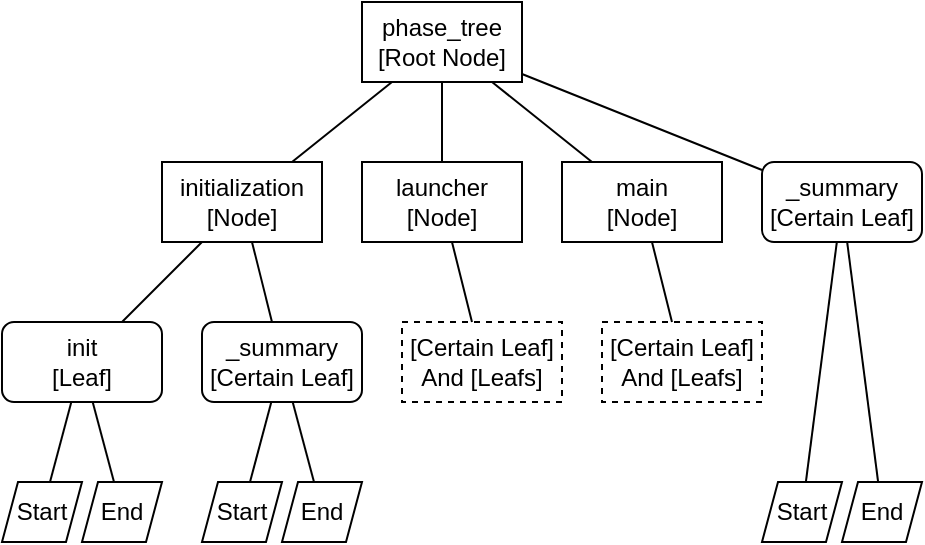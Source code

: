 <mxfile version="12.9.6" type="github">
  <diagram id="Ull_arlzXUi3eMXvQvcI" name="Page-1">
    <mxGraphModel dx="950" dy="435" grid="1" gridSize="10" guides="1" tooltips="1" connect="1" arrows="1" fold="1" page="1" pageScale="1" pageWidth="827" pageHeight="1169" math="0" shadow="0">
      <root>
        <mxCell id="0" />
        <mxCell id="1" parent="0" />
        <mxCell id="IJ-zU7nh_63_RIWm7HRf-1" value="phase_tree&lt;br&gt;[Root Node]" style="rounded=0;whiteSpace=wrap;html=1;fillColor=none;" vertex="1" parent="1">
          <mxGeometry x="200" y="40" width="80" height="40" as="geometry" />
        </mxCell>
        <mxCell id="IJ-zU7nh_63_RIWm7HRf-2" value="initialization&lt;br&gt;[Node]" style="rounded=0;whiteSpace=wrap;html=1;fillColor=none;" vertex="1" parent="1">
          <mxGeometry x="100" y="120" width="80" height="40" as="geometry" />
        </mxCell>
        <mxCell id="IJ-zU7nh_63_RIWm7HRf-3" value="launcher&lt;br&gt;[Node]" style="rounded=0;whiteSpace=wrap;html=1;fillColor=none;" vertex="1" parent="1">
          <mxGeometry x="200" y="120" width="80" height="40" as="geometry" />
        </mxCell>
        <mxCell id="IJ-zU7nh_63_RIWm7HRf-4" value="main&lt;br&gt;[Node]" style="rounded=0;whiteSpace=wrap;html=1;fillColor=none;" vertex="1" parent="1">
          <mxGeometry x="300" y="120" width="80" height="40" as="geometry" />
        </mxCell>
        <mxCell id="IJ-zU7nh_63_RIWm7HRf-5" value="" style="endArrow=none;html=1;" edge="1" parent="1" source="IJ-zU7nh_63_RIWm7HRf-2" target="IJ-zU7nh_63_RIWm7HRf-1">
          <mxGeometry width="50" height="50" relative="1" as="geometry">
            <mxPoint x="20" y="120" as="sourcePoint" />
            <mxPoint x="70" y="70" as="targetPoint" />
          </mxGeometry>
        </mxCell>
        <mxCell id="IJ-zU7nh_63_RIWm7HRf-6" value="" style="endArrow=none;html=1;" edge="1" parent="1" source="IJ-zU7nh_63_RIWm7HRf-3" target="IJ-zU7nh_63_RIWm7HRf-1">
          <mxGeometry width="50" height="50" relative="1" as="geometry">
            <mxPoint x="20" y="120" as="sourcePoint" />
            <mxPoint x="70" y="70" as="targetPoint" />
          </mxGeometry>
        </mxCell>
        <mxCell id="IJ-zU7nh_63_RIWm7HRf-7" value="" style="endArrow=none;html=1;" edge="1" parent="1" source="IJ-zU7nh_63_RIWm7HRf-4" target="IJ-zU7nh_63_RIWm7HRf-1">
          <mxGeometry width="50" height="50" relative="1" as="geometry">
            <mxPoint x="20" y="120" as="sourcePoint" />
            <mxPoint x="70" y="70" as="targetPoint" />
          </mxGeometry>
        </mxCell>
        <mxCell id="IJ-zU7nh_63_RIWm7HRf-8" value="_summary&lt;br&gt;[Certain Leaf]" style="rounded=1;whiteSpace=wrap;html=1;fillColor=none;" vertex="1" parent="1">
          <mxGeometry x="400" y="120" width="80" height="40" as="geometry" />
        </mxCell>
        <mxCell id="IJ-zU7nh_63_RIWm7HRf-9" value="" style="endArrow=none;html=1;" edge="1" parent="1" source="IJ-zU7nh_63_RIWm7HRf-8" target="IJ-zU7nh_63_RIWm7HRf-1">
          <mxGeometry width="50" height="50" relative="1" as="geometry">
            <mxPoint x="20" y="120" as="sourcePoint" />
            <mxPoint x="70" y="70" as="targetPoint" />
          </mxGeometry>
        </mxCell>
        <mxCell id="IJ-zU7nh_63_RIWm7HRf-10" value="_summary&lt;br&gt;[Certain Leaf]" style="rounded=1;whiteSpace=wrap;html=1;fillColor=none;" vertex="1" parent="1">
          <mxGeometry x="120" y="200" width="80" height="40" as="geometry" />
        </mxCell>
        <mxCell id="IJ-zU7nh_63_RIWm7HRf-11" value="init&lt;br&gt;[Leaf]" style="rounded=1;whiteSpace=wrap;html=1;fillColor=none;" vertex="1" parent="1">
          <mxGeometry x="20" y="200" width="80" height="40" as="geometry" />
        </mxCell>
        <mxCell id="IJ-zU7nh_63_RIWm7HRf-12" value="" style="endArrow=none;html=1;" edge="1" parent="1" source="IJ-zU7nh_63_RIWm7HRf-2" target="IJ-zU7nh_63_RIWm7HRf-11">
          <mxGeometry width="50" height="50" relative="1" as="geometry">
            <mxPoint x="20" y="120" as="sourcePoint" />
            <mxPoint x="70" y="70" as="targetPoint" />
          </mxGeometry>
        </mxCell>
        <mxCell id="IJ-zU7nh_63_RIWm7HRf-13" value="" style="endArrow=none;html=1;" edge="1" parent="1" source="IJ-zU7nh_63_RIWm7HRf-2" target="IJ-zU7nh_63_RIWm7HRf-10">
          <mxGeometry width="50" height="50" relative="1" as="geometry">
            <mxPoint x="20" y="120" as="sourcePoint" />
            <mxPoint x="70" y="70" as="targetPoint" />
          </mxGeometry>
        </mxCell>
        <mxCell id="IJ-zU7nh_63_RIWm7HRf-14" value="[Certain Leaf]&lt;br&gt;And [Leafs]" style="dashed=1;&#xa;rounded=1;whiteSpace=wrap;html=1;fillColor=none;" vertex="1" parent="1">
          <mxGeometry x="220" y="200" width="80" height="40" as="geometry" />
        </mxCell>
        <mxCell id="IJ-zU7nh_63_RIWm7HRf-15" value="" style="endArrow=none;html=1;" edge="1" parent="1" source="IJ-zU7nh_63_RIWm7HRf-3" target="IJ-zU7nh_63_RIWm7HRf-14">
          <mxGeometry width="50" height="50" relative="1" as="geometry">
            <mxPoint x="20" y="120" as="sourcePoint" />
            <mxPoint x="70" y="70" as="targetPoint" />
          </mxGeometry>
        </mxCell>
        <mxCell id="IJ-zU7nh_63_RIWm7HRf-16" value="[Certain Leaf]&lt;br&gt;And [Leafs]" style="dashed=1;&#xa;rounded=1;whiteSpace=wrap;html=1;fillColor=none;" vertex="1" parent="1">
          <mxGeometry x="320" y="200" width="80" height="40" as="geometry" />
        </mxCell>
        <mxCell id="IJ-zU7nh_63_RIWm7HRf-17" value="" style="endArrow=none;html=1;" edge="1" parent="1" source="IJ-zU7nh_63_RIWm7HRf-4" target="IJ-zU7nh_63_RIWm7HRf-16">
          <mxGeometry width="50" height="50" relative="1" as="geometry">
            <mxPoint x="20" y="120" as="sourcePoint" />
            <mxPoint x="70" y="70" as="targetPoint" />
          </mxGeometry>
        </mxCell>
        <mxCell id="IJ-zU7nh_63_RIWm7HRf-18" value="Start" style="shape=parallelogram;perimeter=parallelogramPerimeter;whiteSpace=wrap;html=1;dashed=0;fillColor=none;" vertex="1" parent="1">
          <mxGeometry x="20" y="280" width="40" height="30" as="geometry" />
        </mxCell>
        <mxCell id="IJ-zU7nh_63_RIWm7HRf-19" value="End" style="shape=parallelogram;perimeter=parallelogramPerimeter;whiteSpace=wrap;html=1;dashed=0;fillColor=none;" vertex="1" parent="1">
          <mxGeometry x="60" y="280" width="40" height="30" as="geometry" />
        </mxCell>
        <mxCell id="IJ-zU7nh_63_RIWm7HRf-22" value="" style="endArrow=none;html=1;" edge="1" parent="1" source="IJ-zU7nh_63_RIWm7HRf-18" target="IJ-zU7nh_63_RIWm7HRf-11">
          <mxGeometry width="50" height="50" relative="1" as="geometry">
            <mxPoint x="20" y="120" as="sourcePoint" />
            <mxPoint x="70" y="70" as="targetPoint" />
          </mxGeometry>
        </mxCell>
        <mxCell id="IJ-zU7nh_63_RIWm7HRf-23" value="" style="endArrow=none;html=1;" edge="1" parent="1" source="IJ-zU7nh_63_RIWm7HRf-19" target="IJ-zU7nh_63_RIWm7HRf-11">
          <mxGeometry width="50" height="50" relative="1" as="geometry">
            <mxPoint x="20" y="120" as="sourcePoint" />
            <mxPoint x="70" y="70" as="targetPoint" />
          </mxGeometry>
        </mxCell>
        <mxCell id="IJ-zU7nh_63_RIWm7HRf-24" value="Start" style="shape=parallelogram;perimeter=parallelogramPerimeter;whiteSpace=wrap;html=1;dashed=0;fillColor=none;" vertex="1" parent="1">
          <mxGeometry x="120" y="280" width="40" height="30" as="geometry" />
        </mxCell>
        <mxCell id="IJ-zU7nh_63_RIWm7HRf-25" value="End" style="shape=parallelogram;perimeter=parallelogramPerimeter;whiteSpace=wrap;html=1;dashed=0;fillColor=none;" vertex="1" parent="1">
          <mxGeometry x="160" y="280" width="40" height="30" as="geometry" />
        </mxCell>
        <mxCell id="IJ-zU7nh_63_RIWm7HRf-26" value="" style="endArrow=none;html=1;" edge="1" parent="1" source="IJ-zU7nh_63_RIWm7HRf-24" target="IJ-zU7nh_63_RIWm7HRf-10">
          <mxGeometry width="50" height="50" relative="1" as="geometry">
            <mxPoint x="20" y="120" as="sourcePoint" />
            <mxPoint x="70" y="70" as="targetPoint" />
          </mxGeometry>
        </mxCell>
        <mxCell id="IJ-zU7nh_63_RIWm7HRf-27" value="" style="endArrow=none;html=1;" edge="1" parent="1" source="IJ-zU7nh_63_RIWm7HRf-25" target="IJ-zU7nh_63_RIWm7HRf-10">
          <mxGeometry width="50" height="50" relative="1" as="geometry">
            <mxPoint x="20" y="120" as="sourcePoint" />
            <mxPoint x="70" y="70" as="targetPoint" />
          </mxGeometry>
        </mxCell>
        <mxCell id="IJ-zU7nh_63_RIWm7HRf-28" value="Start" style="shape=parallelogram;perimeter=parallelogramPerimeter;whiteSpace=wrap;html=1;dashed=0;fillColor=none;" vertex="1" parent="1">
          <mxGeometry x="400" y="280" width="40" height="30" as="geometry" />
        </mxCell>
        <mxCell id="IJ-zU7nh_63_RIWm7HRf-29" value="End" style="shape=parallelogram;perimeter=parallelogramPerimeter;whiteSpace=wrap;html=1;dashed=0;fillColor=none;" vertex="1" parent="1">
          <mxGeometry x="440" y="280" width="40" height="30" as="geometry" />
        </mxCell>
        <mxCell id="IJ-zU7nh_63_RIWm7HRf-30" value="" style="endArrow=none;html=1;" edge="1" parent="1" source="IJ-zU7nh_63_RIWm7HRf-29" target="IJ-zU7nh_63_RIWm7HRf-8">
          <mxGeometry width="50" height="50" relative="1" as="geometry">
            <mxPoint x="20" y="120" as="sourcePoint" />
            <mxPoint x="70" y="70" as="targetPoint" />
          </mxGeometry>
        </mxCell>
        <mxCell id="IJ-zU7nh_63_RIWm7HRf-31" value="" style="endArrow=none;html=1;" edge="1" parent="1" source="IJ-zU7nh_63_RIWm7HRf-28" target="IJ-zU7nh_63_RIWm7HRf-8">
          <mxGeometry width="50" height="50" relative="1" as="geometry">
            <mxPoint x="20" y="120" as="sourcePoint" />
            <mxPoint x="70" y="70" as="targetPoint" />
          </mxGeometry>
        </mxCell>
      </root>
    </mxGraphModel>
  </diagram>
</mxfile>
